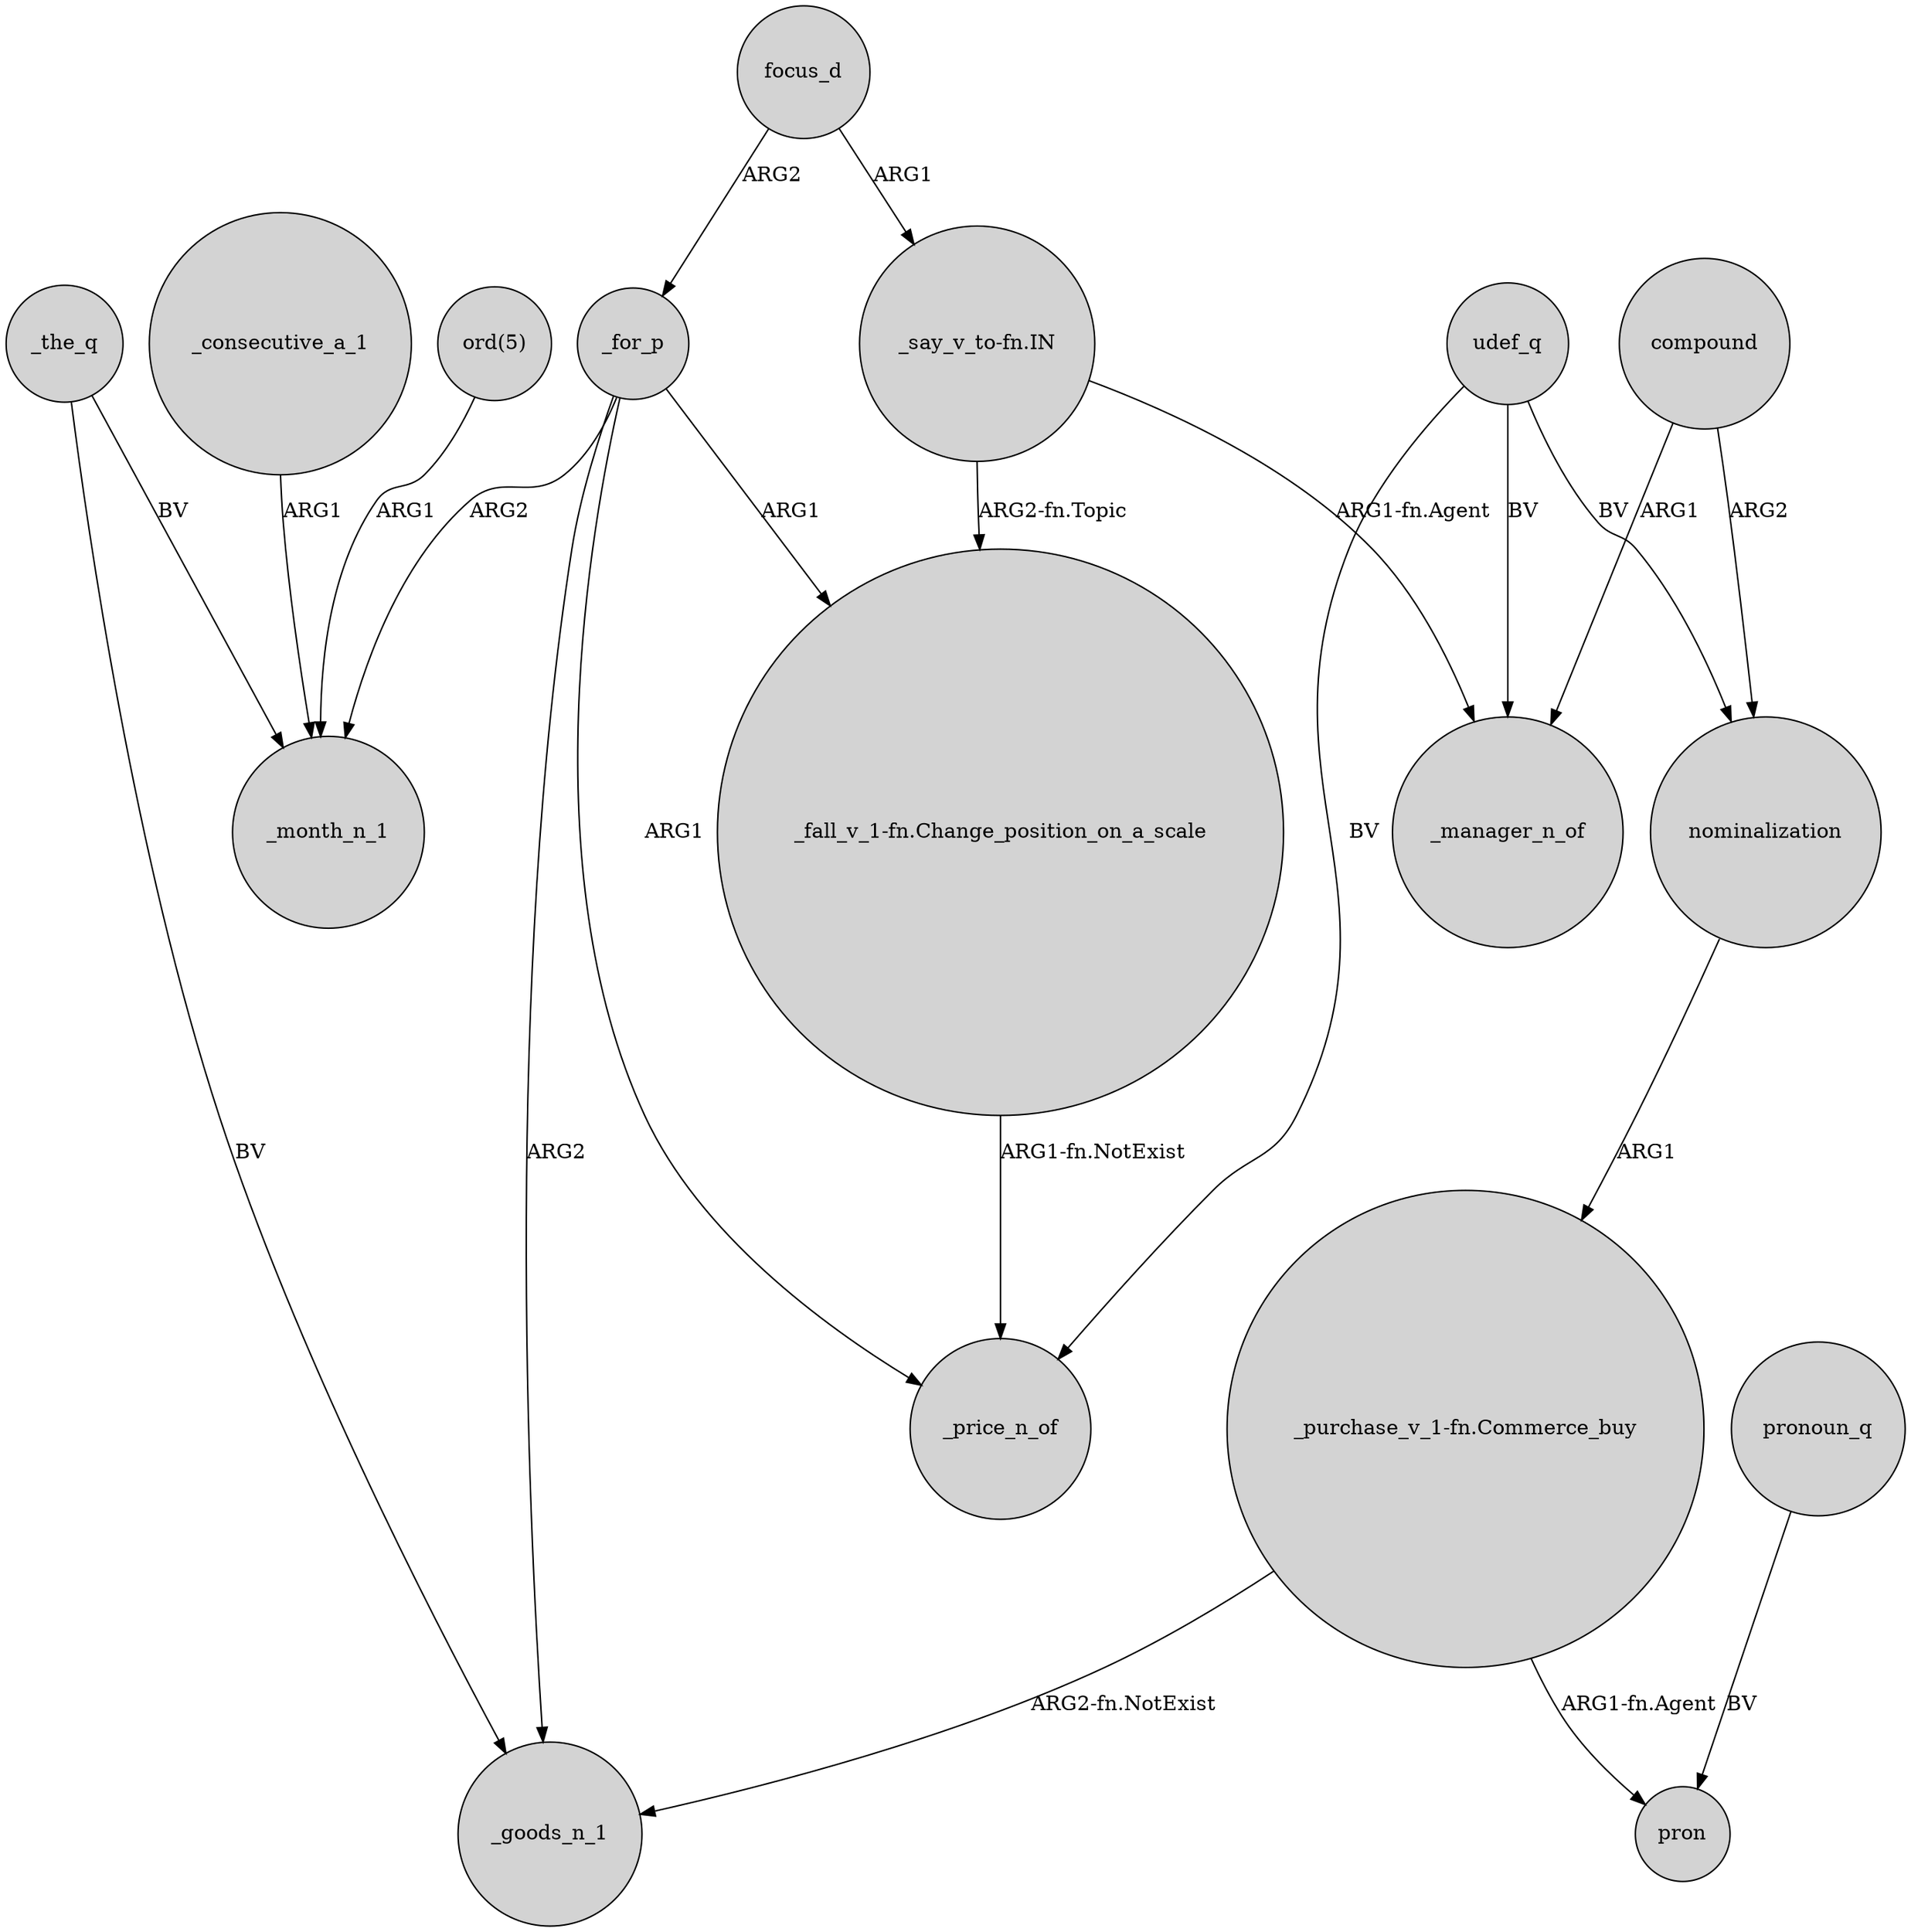 digraph {
	node [shape=circle style=filled]
	_for_p -> _month_n_1 [label=ARG2]
	compound -> _manager_n_of [label=ARG1]
	_the_q -> _goods_n_1 [label=BV]
	udef_q -> _price_n_of [label=BV]
	"_say_v_to-fn.IN" -> _manager_n_of [label="ARG1-fn.Agent"]
	"_fall_v_1-fn.Change_position_on_a_scale" -> _price_n_of [label="ARG1-fn.NotExist"]
	compound -> nominalization [label=ARG2]
	_for_p -> "_fall_v_1-fn.Change_position_on_a_scale" [label=ARG1]
	_for_p -> _price_n_of [label=ARG1]
	focus_d -> _for_p [label=ARG2]
	"_purchase_v_1-fn.Commerce_buy" -> pron [label="ARG1-fn.Agent"]
	_for_p -> _goods_n_1 [label=ARG2]
	nominalization -> "_purchase_v_1-fn.Commerce_buy" [label=ARG1]
	pronoun_q -> pron [label=BV]
	_the_q -> _month_n_1 [label=BV]
	"_say_v_to-fn.IN" -> "_fall_v_1-fn.Change_position_on_a_scale" [label="ARG2-fn.Topic"]
	_consecutive_a_1 -> _month_n_1 [label=ARG1]
	udef_q -> nominalization [label=BV]
	udef_q -> _manager_n_of [label=BV]
	"ord(5)" -> _month_n_1 [label=ARG1]
	"_purchase_v_1-fn.Commerce_buy" -> _goods_n_1 [label="ARG2-fn.NotExist"]
	focus_d -> "_say_v_to-fn.IN" [label=ARG1]
}
